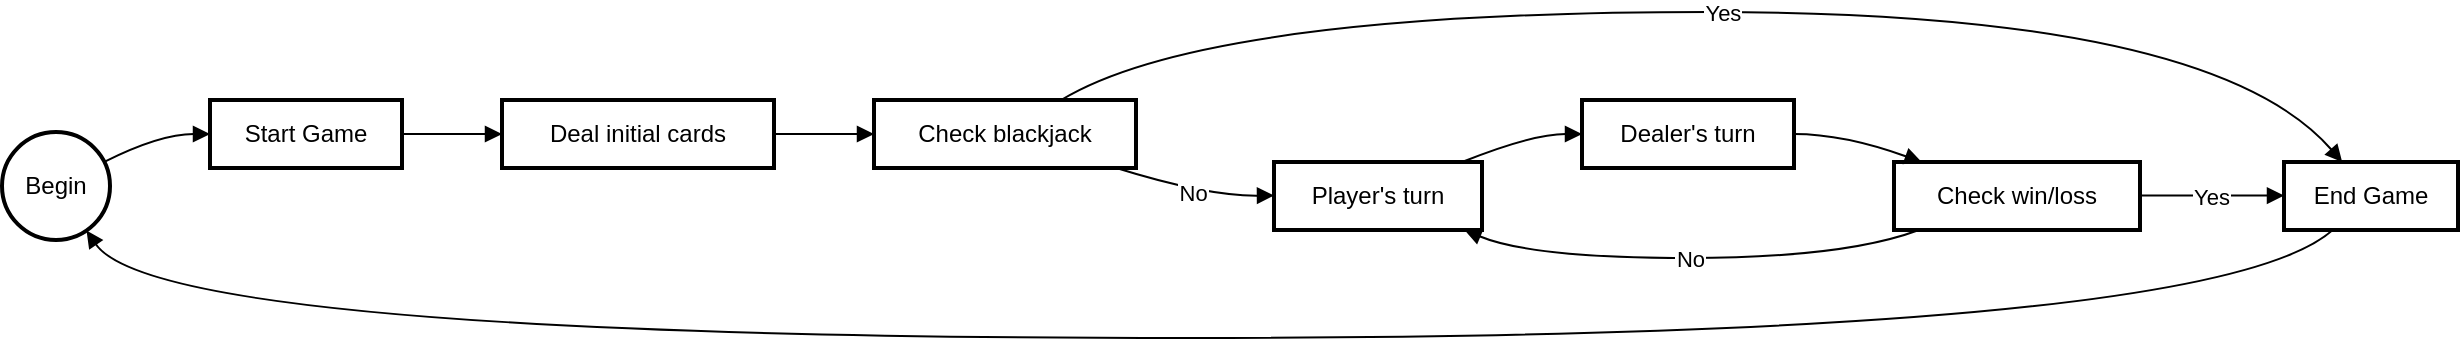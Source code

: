 <mxfile version="22.1.5" type="github">
  <diagram name="Page-1" id="v8-KR8JvQsyaatklAiML">
    <mxGraphModel>
      <root>
        <mxCell id="0" />
        <mxCell id="1" parent="0" />
        <mxCell id="2" value="Begin" style="ellipse;aspect=fixed;strokeWidth=2;whiteSpace=wrap;" vertex="1" parent="1">
          <mxGeometry y="70" width="54" height="54" as="geometry" />
        </mxCell>
        <mxCell id="3" value="Start Game" style="whiteSpace=wrap;strokeWidth=2;" vertex="1" parent="1">
          <mxGeometry x="104" y="54" width="96" height="34" as="geometry" />
        </mxCell>
        <mxCell id="4" value="Deal initial cards" style="whiteSpace=wrap;strokeWidth=2;" vertex="1" parent="1">
          <mxGeometry x="250" y="54" width="136" height="34" as="geometry" />
        </mxCell>
        <mxCell id="5" value="Check blackjack" style="whiteSpace=wrap;strokeWidth=2;" vertex="1" parent="1">
          <mxGeometry x="436" y="54" width="131" height="34" as="geometry" />
        </mxCell>
        <mxCell id="6" value="Player&#39;s turn" style="whiteSpace=wrap;strokeWidth=2;" vertex="1" parent="1">
          <mxGeometry x="636" y="85" width="104" height="34" as="geometry" />
        </mxCell>
        <mxCell id="7" value="Dealer&#39;s turn" style="whiteSpace=wrap;strokeWidth=2;" vertex="1" parent="1">
          <mxGeometry x="790" y="54" width="106" height="34" as="geometry" />
        </mxCell>
        <mxCell id="8" value="Check win/loss" style="whiteSpace=wrap;strokeWidth=2;" vertex="1" parent="1">
          <mxGeometry x="946" y="85" width="123" height="34" as="geometry" />
        </mxCell>
        <mxCell id="9" value="End Game" style="whiteSpace=wrap;strokeWidth=2;" vertex="1" parent="1">
          <mxGeometry x="1141" y="85" width="87" height="34" as="geometry" />
        </mxCell>
        <mxCell id="10" value="" style="curved=1;startArrow=none;endArrow=block;exitX=1.002;exitY=0.25;entryX=0.001;entryY=0.5;" edge="1" parent="1" source="2" target="3">
          <mxGeometry relative="1" as="geometry">
            <Array as="points">
              <mxPoint x="79" y="71" />
            </Array>
          </mxGeometry>
        </mxCell>
        <mxCell id="11" value="" style="curved=1;startArrow=none;endArrow=block;exitX=1.002;exitY=0.5;entryX=0.001;entryY=0.5;" edge="1" parent="1" source="3" target="4">
          <mxGeometry relative="1" as="geometry">
            <Array as="points" />
          </mxGeometry>
        </mxCell>
        <mxCell id="12" value="" style="curved=1;startArrow=none;endArrow=block;exitX=1.002;exitY=0.5;entryX=0.003;entryY=0.5;" edge="1" parent="1" source="4" target="5">
          <mxGeometry relative="1" as="geometry">
            <Array as="points" />
          </mxGeometry>
        </mxCell>
        <mxCell id="13" value="Yes" style="curved=1;startArrow=none;endArrow=block;exitX=0.714;exitY=0;entryX=0.332;entryY=-0.007;" edge="1" parent="1" source="5" target="9">
          <mxGeometry relative="1" as="geometry">
            <Array as="points">
              <mxPoint x="602" y="10" />
              <mxPoint x="1105" y="10" />
            </Array>
          </mxGeometry>
        </mxCell>
        <mxCell id="14" value="No" style="curved=1;startArrow=none;endArrow=block;exitX=0.925;exitY=1;entryX=0.003;entryY=0.493;" edge="1" parent="1" source="5" target="6">
          <mxGeometry relative="1" as="geometry">
            <Array as="points">
              <mxPoint x="602" y="102" />
            </Array>
          </mxGeometry>
        </mxCell>
        <mxCell id="15" value="" style="curved=1;startArrow=none;endArrow=block;exitX=0.91;exitY=-0.007;entryX=0.001;entryY=0.5;" edge="1" parent="1" source="6" target="7">
          <mxGeometry relative="1" as="geometry">
            <Array as="points">
              <mxPoint x="765" y="71" />
            </Array>
          </mxGeometry>
        </mxCell>
        <mxCell id="16" value="" style="curved=1;startArrow=none;endArrow=block;exitX=0.996;exitY=0.5;entryX=0.107;entryY=-0.007;" edge="1" parent="1" source="7" target="8">
          <mxGeometry relative="1" as="geometry">
            <Array as="points">
              <mxPoint x="921" y="71" />
            </Array>
          </mxGeometry>
        </mxCell>
        <mxCell id="17" value="Yes" style="curved=1;startArrow=none;endArrow=block;exitX=0.994;exitY=0.493;entryX=-0.001;entryY=0.493;" edge="1" parent="1" source="8" target="9">
          <mxGeometry relative="1" as="geometry">
            <Array as="points" />
          </mxGeometry>
        </mxCell>
        <mxCell id="18" value="No" style="curved=1;startArrow=none;endArrow=block;exitX=0.107;exitY=0.993;entryX=0.91;entryY=0.993;" edge="1" parent="1" source="8" target="6">
          <mxGeometry relative="1" as="geometry">
            <Array as="points">
              <mxPoint x="921" y="133" />
              <mxPoint x="765" y="133" />
            </Array>
          </mxGeometry>
        </mxCell>
        <mxCell id="19" value="" style="curved=1;startArrow=none;endArrow=block;exitX=0.283;exitY=0.993;entryX=0.843;entryY=1.001;" edge="1" parent="1" source="9" target="2">
          <mxGeometry relative="1" as="geometry">
            <Array as="points">
              <mxPoint x="1105" y="173" />
              <mxPoint x="79" y="173" />
            </Array>
          </mxGeometry>
        </mxCell>
      </root>
    </mxGraphModel>
  </diagram>
</mxfile>
